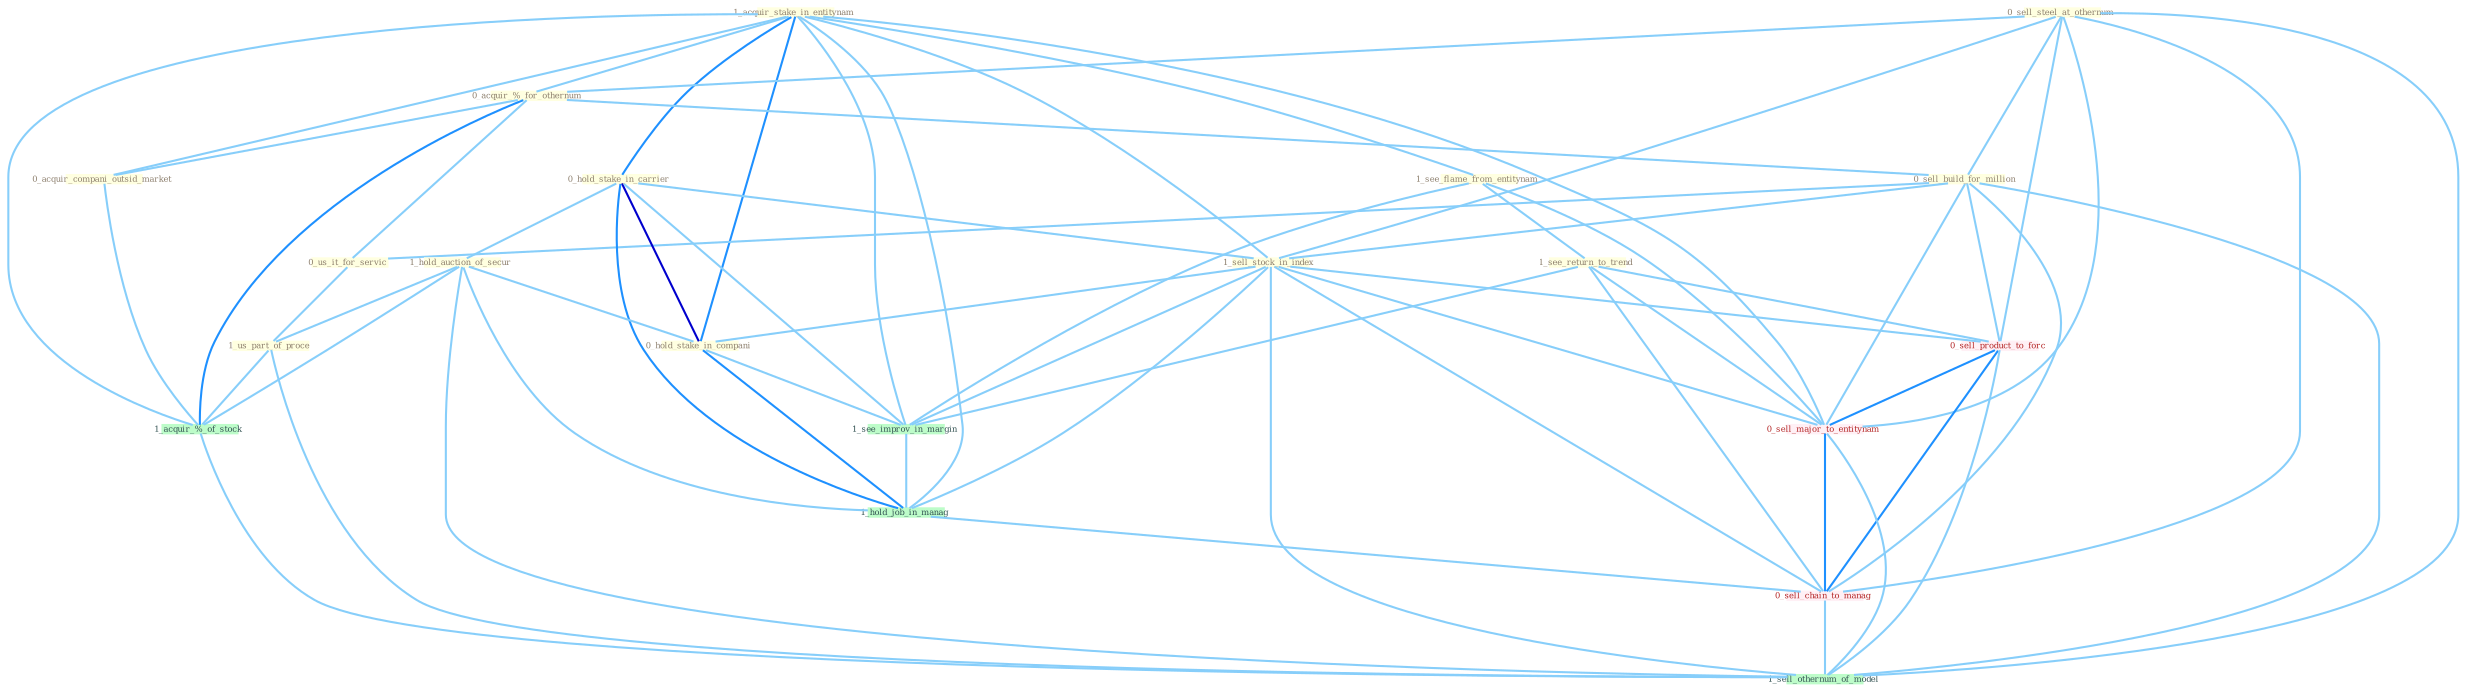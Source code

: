 Graph G{ 
    node
    [shape=polygon,style=filled,width=.5,height=.06,color="#BDFCC9",fixedsize=true,fontsize=4,
    fontcolor="#2f4f4f"];
    {node
    [color="#ffffe0", fontcolor="#8b7d6b"] "1_acquir_stake_in_entitynam " "0_sell_steel_at_othernum " "1_see_flame_from_entitynam " "0_acquir_%_for_othernum " "0_sell_build_for_million " "0_hold_stake_in_carrier " "0_us_it_for_servic " "1_hold_auction_of_secur " "1_sell_stock_in_index " "0_acquir_compani_outsid_market " "0_hold_stake_in_compani " "1_see_return_to_trend " "1_us_part_of_proce "}
{node [color="#fff0f5", fontcolor="#b22222"] "0_sell_product_to_forc " "0_sell_major_to_entitynam " "0_sell_chain_to_manag "}
edge [color="#B0E2FF"];

	"1_acquir_stake_in_entitynam " -- "1_see_flame_from_entitynam " [w="1", color="#87cefa" ];
	"1_acquir_stake_in_entitynam " -- "0_acquir_%_for_othernum " [w="1", color="#87cefa" ];
	"1_acquir_stake_in_entitynam " -- "0_hold_stake_in_carrier " [w="2", color="#1e90ff" , len=0.8];
	"1_acquir_stake_in_entitynam " -- "1_sell_stock_in_index " [w="1", color="#87cefa" ];
	"1_acquir_stake_in_entitynam " -- "0_acquir_compani_outsid_market " [w="1", color="#87cefa" ];
	"1_acquir_stake_in_entitynam " -- "0_hold_stake_in_compani " [w="2", color="#1e90ff" , len=0.8];
	"1_acquir_stake_in_entitynam " -- "1_see_improv_in_margin " [w="1", color="#87cefa" ];
	"1_acquir_stake_in_entitynam " -- "1_acquir_%_of_stock " [w="1", color="#87cefa" ];
	"1_acquir_stake_in_entitynam " -- "1_hold_job_in_manag " [w="1", color="#87cefa" ];
	"1_acquir_stake_in_entitynam " -- "0_sell_major_to_entitynam " [w="1", color="#87cefa" ];
	"0_sell_steel_at_othernum " -- "0_acquir_%_for_othernum " [w="1", color="#87cefa" ];
	"0_sell_steel_at_othernum " -- "0_sell_build_for_million " [w="1", color="#87cefa" ];
	"0_sell_steel_at_othernum " -- "1_sell_stock_in_index " [w="1", color="#87cefa" ];
	"0_sell_steel_at_othernum " -- "0_sell_product_to_forc " [w="1", color="#87cefa" ];
	"0_sell_steel_at_othernum " -- "0_sell_major_to_entitynam " [w="1", color="#87cefa" ];
	"0_sell_steel_at_othernum " -- "0_sell_chain_to_manag " [w="1", color="#87cefa" ];
	"0_sell_steel_at_othernum " -- "1_sell_othernum_of_model " [w="1", color="#87cefa" ];
	"1_see_flame_from_entitynam " -- "1_see_return_to_trend " [w="1", color="#87cefa" ];
	"1_see_flame_from_entitynam " -- "1_see_improv_in_margin " [w="1", color="#87cefa" ];
	"1_see_flame_from_entitynam " -- "0_sell_major_to_entitynam " [w="1", color="#87cefa" ];
	"0_acquir_%_for_othernum " -- "0_sell_build_for_million " [w="1", color="#87cefa" ];
	"0_acquir_%_for_othernum " -- "0_us_it_for_servic " [w="1", color="#87cefa" ];
	"0_acquir_%_for_othernum " -- "0_acquir_compani_outsid_market " [w="1", color="#87cefa" ];
	"0_acquir_%_for_othernum " -- "1_acquir_%_of_stock " [w="2", color="#1e90ff" , len=0.8];
	"0_sell_build_for_million " -- "0_us_it_for_servic " [w="1", color="#87cefa" ];
	"0_sell_build_for_million " -- "1_sell_stock_in_index " [w="1", color="#87cefa" ];
	"0_sell_build_for_million " -- "0_sell_product_to_forc " [w="1", color="#87cefa" ];
	"0_sell_build_for_million " -- "0_sell_major_to_entitynam " [w="1", color="#87cefa" ];
	"0_sell_build_for_million " -- "0_sell_chain_to_manag " [w="1", color="#87cefa" ];
	"0_sell_build_for_million " -- "1_sell_othernum_of_model " [w="1", color="#87cefa" ];
	"0_hold_stake_in_carrier " -- "1_hold_auction_of_secur " [w="1", color="#87cefa" ];
	"0_hold_stake_in_carrier " -- "1_sell_stock_in_index " [w="1", color="#87cefa" ];
	"0_hold_stake_in_carrier " -- "0_hold_stake_in_compani " [w="3", color="#0000cd" , len=0.6];
	"0_hold_stake_in_carrier " -- "1_see_improv_in_margin " [w="1", color="#87cefa" ];
	"0_hold_stake_in_carrier " -- "1_hold_job_in_manag " [w="2", color="#1e90ff" , len=0.8];
	"0_us_it_for_servic " -- "1_us_part_of_proce " [w="1", color="#87cefa" ];
	"1_hold_auction_of_secur " -- "0_hold_stake_in_compani " [w="1", color="#87cefa" ];
	"1_hold_auction_of_secur " -- "1_us_part_of_proce " [w="1", color="#87cefa" ];
	"1_hold_auction_of_secur " -- "1_acquir_%_of_stock " [w="1", color="#87cefa" ];
	"1_hold_auction_of_secur " -- "1_hold_job_in_manag " [w="1", color="#87cefa" ];
	"1_hold_auction_of_secur " -- "1_sell_othernum_of_model " [w="1", color="#87cefa" ];
	"1_sell_stock_in_index " -- "0_hold_stake_in_compani " [w="1", color="#87cefa" ];
	"1_sell_stock_in_index " -- "1_see_improv_in_margin " [w="1", color="#87cefa" ];
	"1_sell_stock_in_index " -- "1_hold_job_in_manag " [w="1", color="#87cefa" ];
	"1_sell_stock_in_index " -- "0_sell_product_to_forc " [w="1", color="#87cefa" ];
	"1_sell_stock_in_index " -- "0_sell_major_to_entitynam " [w="1", color="#87cefa" ];
	"1_sell_stock_in_index " -- "0_sell_chain_to_manag " [w="1", color="#87cefa" ];
	"1_sell_stock_in_index " -- "1_sell_othernum_of_model " [w="1", color="#87cefa" ];
	"0_acquir_compani_outsid_market " -- "1_acquir_%_of_stock " [w="1", color="#87cefa" ];
	"0_hold_stake_in_compani " -- "1_see_improv_in_margin " [w="1", color="#87cefa" ];
	"0_hold_stake_in_compani " -- "1_hold_job_in_manag " [w="2", color="#1e90ff" , len=0.8];
	"1_see_return_to_trend " -- "1_see_improv_in_margin " [w="1", color="#87cefa" ];
	"1_see_return_to_trend " -- "0_sell_product_to_forc " [w="1", color="#87cefa" ];
	"1_see_return_to_trend " -- "0_sell_major_to_entitynam " [w="1", color="#87cefa" ];
	"1_see_return_to_trend " -- "0_sell_chain_to_manag " [w="1", color="#87cefa" ];
	"1_us_part_of_proce " -- "1_acquir_%_of_stock " [w="1", color="#87cefa" ];
	"1_us_part_of_proce " -- "1_sell_othernum_of_model " [w="1", color="#87cefa" ];
	"1_see_improv_in_margin " -- "1_hold_job_in_manag " [w="1", color="#87cefa" ];
	"1_acquir_%_of_stock " -- "1_sell_othernum_of_model " [w="1", color="#87cefa" ];
	"1_hold_job_in_manag " -- "0_sell_chain_to_manag " [w="1", color="#87cefa" ];
	"0_sell_product_to_forc " -- "0_sell_major_to_entitynam " [w="2", color="#1e90ff" , len=0.8];
	"0_sell_product_to_forc " -- "0_sell_chain_to_manag " [w="2", color="#1e90ff" , len=0.8];
	"0_sell_product_to_forc " -- "1_sell_othernum_of_model " [w="1", color="#87cefa" ];
	"0_sell_major_to_entitynam " -- "0_sell_chain_to_manag " [w="2", color="#1e90ff" , len=0.8];
	"0_sell_major_to_entitynam " -- "1_sell_othernum_of_model " [w="1", color="#87cefa" ];
	"0_sell_chain_to_manag " -- "1_sell_othernum_of_model " [w="1", color="#87cefa" ];
}